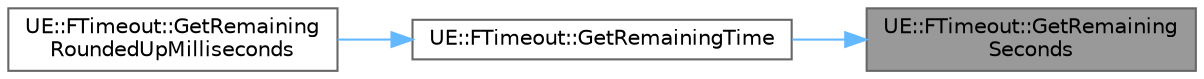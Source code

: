 digraph "UE::FTimeout::GetRemainingSeconds"
{
 // INTERACTIVE_SVG=YES
 // LATEX_PDF_SIZE
  bgcolor="transparent";
  edge [fontname=Helvetica,fontsize=10,labelfontname=Helvetica,labelfontsize=10];
  node [fontname=Helvetica,fontsize=10,shape=box,height=0.2,width=0.4];
  rankdir="RL";
  Node1 [id="Node000001",label="UE::FTimeout::GetRemaining\lSeconds",height=0.2,width=0.4,color="gray40", fillcolor="grey60", style="filled", fontcolor="black",tooltip="Returns time left until the timeout expires (which can be negative) in seconds."];
  Node1 -> Node2 [id="edge1_Node000001_Node000002",dir="back",color="steelblue1",style="solid",tooltip=" "];
  Node2 [id="Node000002",label="UE::FTimeout::GetRemainingTime",height=0.2,width=0.4,color="grey40", fillcolor="white", style="filled",URL="$d5/dc4/classUE_1_1FTimeout.html#abf2af7d33cd432ed84869185fa6e2e34",tooltip="Returns time left until the timeout expires (which can be negative) as a timespan."];
  Node2 -> Node3 [id="edge2_Node000002_Node000003",dir="back",color="steelblue1",style="solid",tooltip=" "];
  Node3 [id="Node000003",label="UE::FTimeout::GetRemaining\lRoundedUpMilliseconds",height=0.2,width=0.4,color="grey40", fillcolor="white", style="filled",URL="$d5/dc4/classUE_1_1FTimeout.html#a8e1b9a0f459fc6515c10be996cbd9570",tooltip="Intended for use in waiting functions, e.g."];
}

